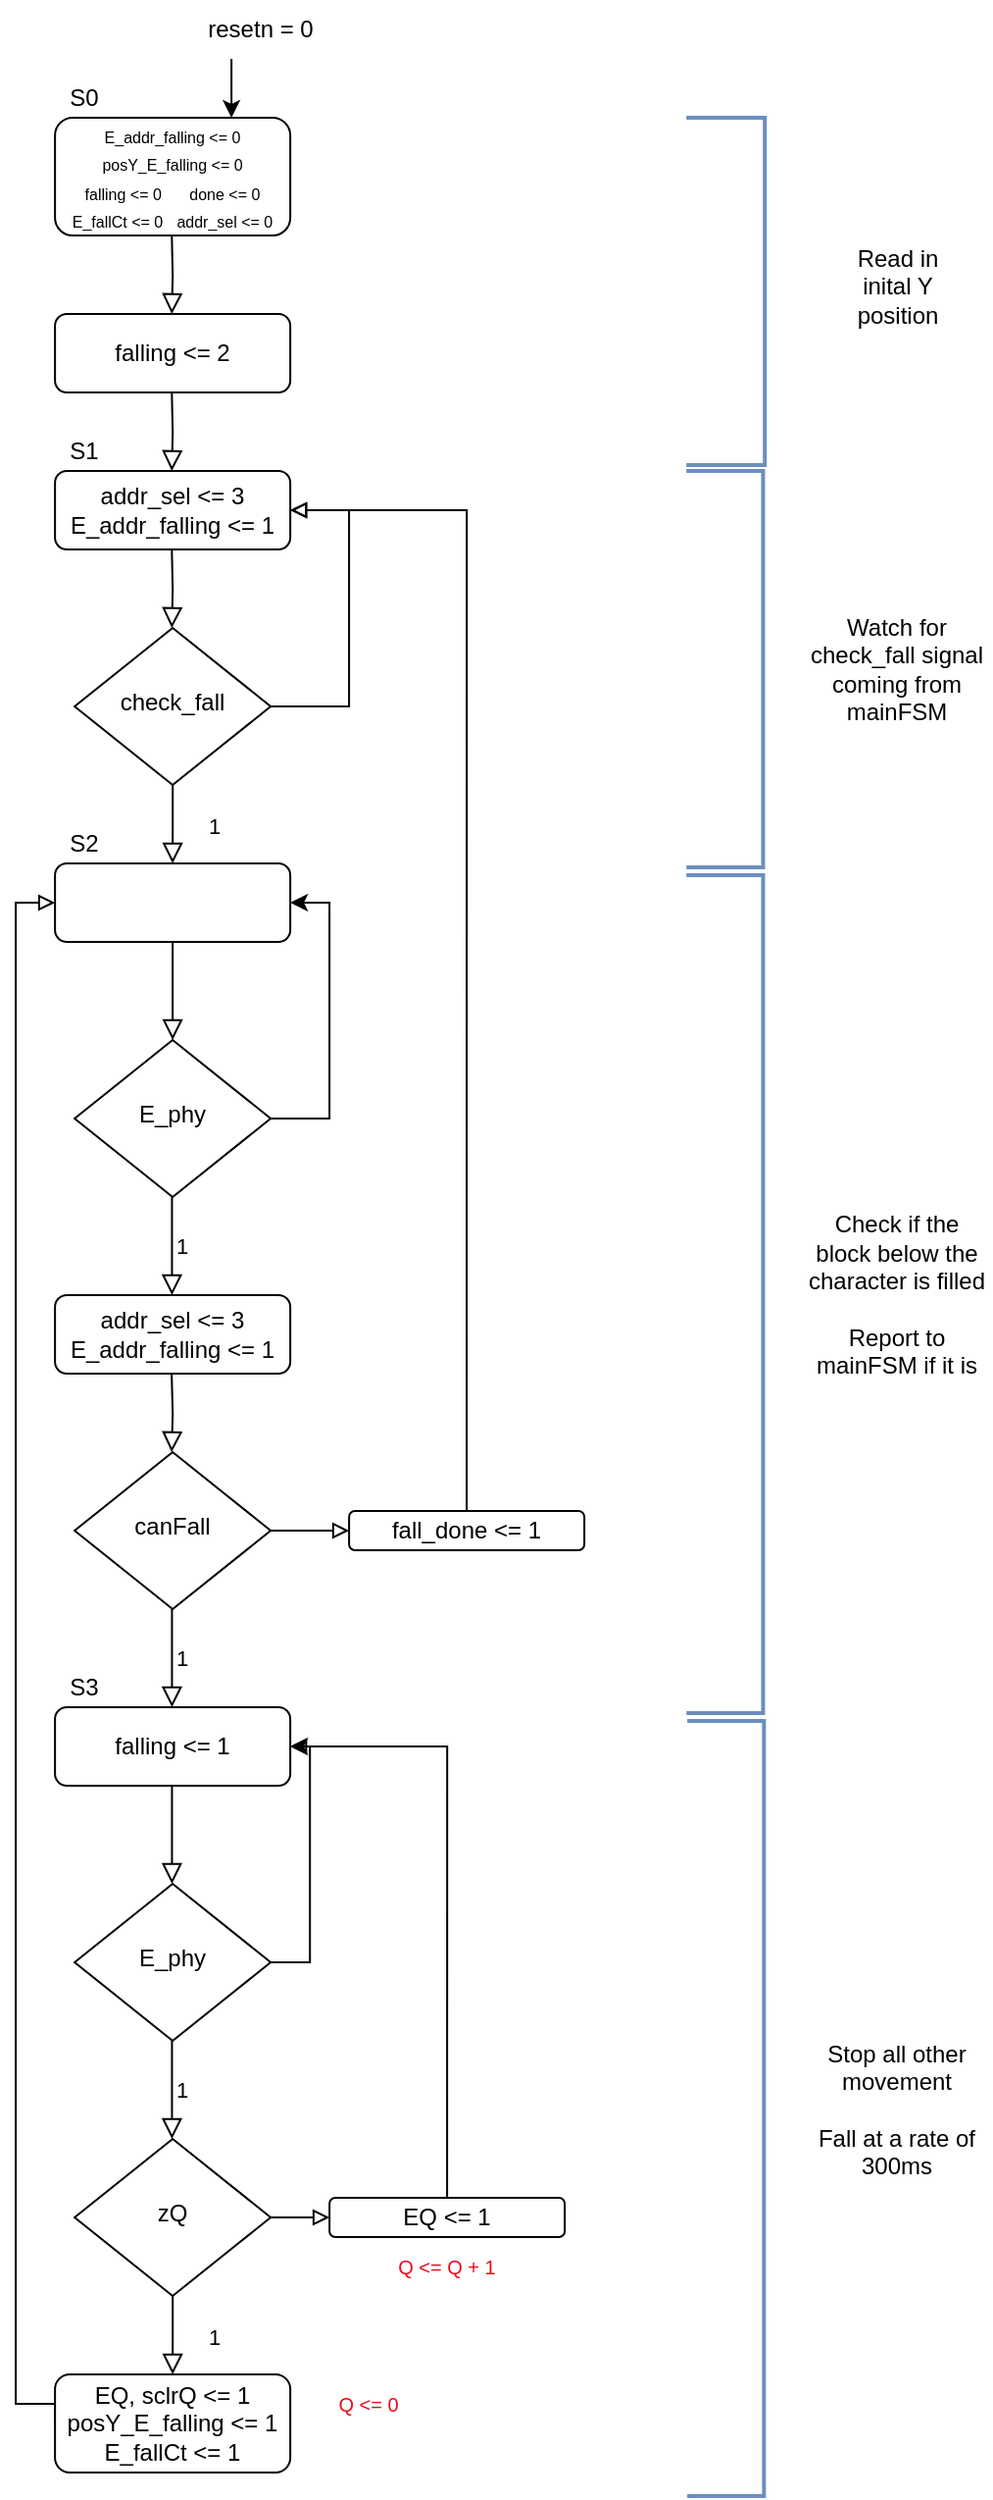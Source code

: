 <mxfile version="20.3.0" type="device"><diagram id="C5RBs43oDa-KdzZeNtuy" name="Page-1"><mxGraphModel dx="419" dy="1462" grid="0" gridSize="10" guides="1" tooltips="1" connect="1" arrows="1" fold="1" page="1" pageScale="1" pageWidth="827" pageHeight="1169" math="0" shadow="0"><root><mxCell id="WIyWlLk6GJQsqaUBKTNV-0"/><mxCell id="WIyWlLk6GJQsqaUBKTNV-1" parent="WIyWlLk6GJQsqaUBKTNV-0"/><mxCell id="9HXr9Xt4WUQ62hM6Nyb7-1" style="edgeStyle=orthogonalEdgeStyle;rounded=0;orthogonalLoop=1;jettySize=auto;html=1;exitX=0.75;exitY=0;exitDx=0;exitDy=0;endArrow=none;endFill=0;startArrow=classic;startFill=1;" parent="WIyWlLk6GJQsqaUBKTNV-1" source="WIyWlLk6GJQsqaUBKTNV-3" edge="1"><mxGeometry relative="1" as="geometry"><mxPoint x="292.06" y="47" as="targetPoint"/></mxGeometry></mxCell><mxCell id="WIyWlLk6GJQsqaUBKTNV-3" value="&lt;font style=&quot;font-size: 8px;&quot;&gt;E_addr_falling &amp;lt;= 0 posY_E_falling &amp;lt;= 0&lt;br&gt;falling &amp;lt;= 0&lt;span style=&quot;white-space: pre;&quot;&gt;&#9;&lt;/span&gt;done &amp;lt;= 0 E_fallCt &amp;lt;= 0&lt;span style=&quot;white-space: pre;&quot;&gt;&#9;&lt;/span&gt;addr_sel &amp;lt;= 0&lt;br&gt;&lt;/font&gt;" style="rounded=1;whiteSpace=wrap;html=1;fontSize=12;glass=0;strokeWidth=1;shadow=0;align=center;" parent="WIyWlLk6GJQsqaUBKTNV-1" vertex="1"><mxGeometry x="202.06" y="77" width="120" height="60" as="geometry"/></mxCell><mxCell id="WIyWlLk6GJQsqaUBKTNV-4" value="1" style="rounded=0;html=1;jettySize=auto;orthogonalLoop=1;fontSize=11;endArrow=block;endFill=0;endSize=8;strokeWidth=1;shadow=0;labelBackgroundColor=none;edgeStyle=orthogonalEdgeStyle;" parent="WIyWlLk6GJQsqaUBKTNV-1" source="WIyWlLk6GJQsqaUBKTNV-6" edge="1"><mxGeometry y="20" relative="1" as="geometry"><mxPoint as="offset"/><mxPoint x="262.06" y="457" as="targetPoint"/></mxGeometry></mxCell><mxCell id="9HXr9Xt4WUQ62hM6Nyb7-5" style="edgeStyle=orthogonalEdgeStyle;rounded=0;orthogonalLoop=1;jettySize=auto;html=1;exitX=1;exitY=0.5;exitDx=0;exitDy=0;entryX=1;entryY=0.5;entryDx=0;entryDy=0;startArrow=none;startFill=0;endArrow=block;endFill=0;" parent="WIyWlLk6GJQsqaUBKTNV-1" source="WIyWlLk6GJQsqaUBKTNV-6" target="hmI1OQFpGb-NPIoAban4-3" edge="1"><mxGeometry relative="1" as="geometry"><Array as="points"><mxPoint x="352.06" y="377"/><mxPoint x="352.06" y="277"/></Array></mxGeometry></mxCell><mxCell id="WIyWlLk6GJQsqaUBKTNV-6" value="check_fall" style="rhombus;whiteSpace=wrap;html=1;shadow=0;fontFamily=Helvetica;fontSize=12;align=center;strokeWidth=1;spacing=6;spacingTop=-4;" parent="WIyWlLk6GJQsqaUBKTNV-1" vertex="1"><mxGeometry x="212.06" y="337" width="100" height="80" as="geometry"/></mxCell><mxCell id="9HXr9Xt4WUQ62hM6Nyb7-0" value="S0" style="text;html=1;strokeColor=none;fillColor=none;align=center;verticalAlign=middle;whiteSpace=wrap;rounded=0;" parent="WIyWlLk6GJQsqaUBKTNV-1" vertex="1"><mxGeometry x="202.06" y="57" width="30" height="20" as="geometry"/></mxCell><mxCell id="9HXr9Xt4WUQ62hM6Nyb7-2" value="resetn = 0" style="text;html=1;strokeColor=none;fillColor=none;align=center;verticalAlign=middle;whiteSpace=wrap;rounded=0;" parent="WIyWlLk6GJQsqaUBKTNV-1" vertex="1"><mxGeometry x="272.06" y="17" width="70" height="30" as="geometry"/></mxCell><mxCell id="9HXr9Xt4WUQ62hM6Nyb7-3" value="" style="rounded=1;whiteSpace=wrap;html=1;fontSize=12;glass=0;strokeWidth=1;shadow=0;" parent="WIyWlLk6GJQsqaUBKTNV-1" vertex="1"><mxGeometry x="202.06" y="457" width="120" height="40" as="geometry"/></mxCell><mxCell id="9HXr9Xt4WUQ62hM6Nyb7-4" value="S2" style="text;html=1;strokeColor=none;fillColor=none;align=center;verticalAlign=middle;whiteSpace=wrap;rounded=0;" parent="WIyWlLk6GJQsqaUBKTNV-1" vertex="1"><mxGeometry x="202.06" y="437" width="30" height="20" as="geometry"/></mxCell><mxCell id="9HXr9Xt4WUQ62hM6Nyb7-9" value="" style="rounded=0;html=1;jettySize=auto;orthogonalLoop=1;fontSize=11;endArrow=block;endFill=0;endSize=8;strokeWidth=1;shadow=0;labelBackgroundColor=none;edgeStyle=orthogonalEdgeStyle;" parent="WIyWlLk6GJQsqaUBKTNV-1" edge="1"><mxGeometry relative="1" as="geometry"><mxPoint x="262.06" y="497.0" as="sourcePoint"/><mxPoint x="262.06" y="547" as="targetPoint"/></mxGeometry></mxCell><mxCell id="yi1qWyh7OT3yYEMnsm-t-6" value="" style="edgeStyle=orthogonalEdgeStyle;rounded=0;orthogonalLoop=1;jettySize=auto;html=1;exitX=1;exitY=0.5;exitDx=0;exitDy=0;entryX=0;entryY=0.5;entryDx=0;entryDy=0;fontSize=8;labelPosition=center;verticalLabelPosition=top;align=center;verticalAlign=bottom;endArrow=block;endFill=0;" parent="WIyWlLk6GJQsqaUBKTNV-1" source="yi1qWyh7OT3yYEMnsm-t-2" target="yi1qWyh7OT3yYEMnsm-t-5" edge="1"><mxGeometry relative="1" as="geometry"><Array as="points"><mxPoint x="332.06" y="797"/><mxPoint x="332.06" y="797"/></Array></mxGeometry></mxCell><mxCell id="yi1qWyh7OT3yYEMnsm-t-2" value="canFall" style="rhombus;whiteSpace=wrap;html=1;shadow=0;fontFamily=Helvetica;fontSize=12;align=center;strokeWidth=1;spacing=6;spacingTop=-4;" parent="WIyWlLk6GJQsqaUBKTNV-1" vertex="1"><mxGeometry x="212.06" y="757" width="100" height="80" as="geometry"/></mxCell><mxCell id="yi1qWyh7OT3yYEMnsm-t-7" style="edgeStyle=orthogonalEdgeStyle;rounded=0;orthogonalLoop=1;jettySize=auto;html=1;exitX=0.5;exitY=0;exitDx=0;exitDy=0;entryX=1;entryY=0.5;entryDx=0;entryDy=0;fontSize=8;endArrow=block;endFill=0;" parent="WIyWlLk6GJQsqaUBKTNV-1" source="yi1qWyh7OT3yYEMnsm-t-5" target="hmI1OQFpGb-NPIoAban4-3" edge="1"><mxGeometry relative="1" as="geometry"><Array as="points"><mxPoint x="412.06" y="277"/></Array></mxGeometry></mxCell><mxCell id="yi1qWyh7OT3yYEMnsm-t-5" value="fall_done &amp;lt;= 1" style="rounded=1;whiteSpace=wrap;html=1;fontSize=12;glass=0;strokeWidth=1;shadow=0;" parent="WIyWlLk6GJQsqaUBKTNV-1" vertex="1"><mxGeometry x="352.06" y="787" width="120" height="20" as="geometry"/></mxCell><mxCell id="yi1qWyh7OT3yYEMnsm-t-9" value="1" style="rounded=0;html=1;jettySize=auto;orthogonalLoop=1;fontSize=11;endArrow=block;endFill=0;endSize=8;strokeWidth=1;shadow=0;labelBackgroundColor=none;edgeStyle=orthogonalEdgeStyle;labelPosition=right;verticalLabelPosition=middle;align=left;verticalAlign=middle;" parent="WIyWlLk6GJQsqaUBKTNV-1" edge="1"><mxGeometry relative="1" as="geometry"><mxPoint x="261.72" y="837" as="sourcePoint"/><mxPoint x="261.72" y="887" as="targetPoint"/></mxGeometry></mxCell><mxCell id="yi1qWyh7OT3yYEMnsm-t-11" value="falling &amp;lt;= 1" style="rounded=1;whiteSpace=wrap;html=1;fontSize=12;glass=0;strokeWidth=1;shadow=0;" parent="WIyWlLk6GJQsqaUBKTNV-1" vertex="1"><mxGeometry x="202.06" y="887" width="120" height="40" as="geometry"/></mxCell><mxCell id="yi1qWyh7OT3yYEMnsm-t-12" value="S3" style="text;html=1;strokeColor=none;fillColor=none;align=center;verticalAlign=middle;whiteSpace=wrap;rounded=0;" parent="WIyWlLk6GJQsqaUBKTNV-1" vertex="1"><mxGeometry x="202.06" y="867" width="30" height="20" as="geometry"/></mxCell><mxCell id="yi1qWyh7OT3yYEMnsm-t-13" value="1" style="rounded=0;html=1;jettySize=auto;orthogonalLoop=1;fontSize=11;endArrow=block;endFill=0;endSize=8;strokeWidth=1;shadow=0;labelBackgroundColor=none;edgeStyle=orthogonalEdgeStyle;" parent="WIyWlLk6GJQsqaUBKTNV-1" source="yi1qWyh7OT3yYEMnsm-t-14" edge="1"><mxGeometry y="20" relative="1" as="geometry"><mxPoint as="offset"/><mxPoint x="262.06" y="1227" as="targetPoint"/></mxGeometry></mxCell><mxCell id="yi1qWyh7OT3yYEMnsm-t-14" value="zQ" style="rhombus;whiteSpace=wrap;html=1;shadow=0;fontFamily=Helvetica;fontSize=12;align=center;strokeWidth=1;spacing=6;spacingTop=-4;" parent="WIyWlLk6GJQsqaUBKTNV-1" vertex="1"><mxGeometry x="212.06" y="1107" width="100" height="80" as="geometry"/></mxCell><mxCell id="yi1qWyh7OT3yYEMnsm-t-15" value="" style="rounded=0;html=1;jettySize=auto;orthogonalLoop=1;fontSize=11;endArrow=block;endFill=0;endSize=8;strokeWidth=1;shadow=0;labelBackgroundColor=none;edgeStyle=orthogonalEdgeStyle;" parent="WIyWlLk6GJQsqaUBKTNV-1" edge="1"><mxGeometry relative="1" as="geometry"><mxPoint x="261.72" y="927" as="sourcePoint"/><mxPoint x="261.72" y="977" as="targetPoint"/></mxGeometry></mxCell><mxCell id="yi1qWyh7OT3yYEMnsm-t-17" value="" style="edgeStyle=orthogonalEdgeStyle;rounded=0;orthogonalLoop=1;jettySize=auto;html=1;exitX=1;exitY=0.5;exitDx=0;exitDy=0;entryX=0;entryY=0.5;entryDx=0;entryDy=0;fontSize=8;labelPosition=center;verticalLabelPosition=top;align=center;verticalAlign=bottom;endArrow=block;endFill=0;" parent="WIyWlLk6GJQsqaUBKTNV-1" target="yi1qWyh7OT3yYEMnsm-t-18" edge="1"><mxGeometry relative="1" as="geometry"><mxPoint x="312.06" y="1147" as="sourcePoint"/><Array as="points"><mxPoint x="332.06" y="1147"/><mxPoint x="332.06" y="1147"/></Array></mxGeometry></mxCell><mxCell id="yi1qWyh7OT3yYEMnsm-t-19" style="edgeStyle=orthogonalEdgeStyle;rounded=0;orthogonalLoop=1;jettySize=auto;html=1;exitX=0.5;exitY=0;exitDx=0;exitDy=0;entryX=1;entryY=0.5;entryDx=0;entryDy=0;fontSize=12;endArrow=block;endFill=0;" parent="WIyWlLk6GJQsqaUBKTNV-1" source="yi1qWyh7OT3yYEMnsm-t-18" target="yi1qWyh7OT3yYEMnsm-t-11" edge="1"><mxGeometry relative="1" as="geometry"/></mxCell><mxCell id="yi1qWyh7OT3yYEMnsm-t-18" value="EQ &amp;lt;= 1" style="rounded=1;whiteSpace=wrap;html=1;fontSize=12;glass=0;strokeWidth=1;shadow=0;" parent="WIyWlLk6GJQsqaUBKTNV-1" vertex="1"><mxGeometry x="342.06" y="1137" width="120" height="20" as="geometry"/></mxCell><mxCell id="yi1qWyh7OT3yYEMnsm-t-23" style="edgeStyle=orthogonalEdgeStyle;rounded=0;orthogonalLoop=1;jettySize=auto;html=1;exitX=0;exitY=0.5;exitDx=0;exitDy=0;entryX=0;entryY=0.5;entryDx=0;entryDy=0;fontSize=8;endArrow=block;endFill=0;" parent="WIyWlLk6GJQsqaUBKTNV-1" source="yi1qWyh7OT3yYEMnsm-t-20" target="9HXr9Xt4WUQ62hM6Nyb7-3" edge="1"><mxGeometry relative="1" as="geometry"><Array as="points"><mxPoint x="202.06" y="1242"/><mxPoint x="182.06" y="1242"/><mxPoint x="182.06" y="477"/></Array></mxGeometry></mxCell><mxCell id="yi1qWyh7OT3yYEMnsm-t-20" value="EQ, sclrQ &amp;lt;= 1&lt;br&gt;posY_E_falling &amp;lt;= 1&lt;br&gt;E_fallCt &amp;lt;= 1" style="rounded=1;whiteSpace=wrap;html=1;fontSize=12;glass=0;strokeWidth=1;shadow=0;" parent="WIyWlLk6GJQsqaUBKTNV-1" vertex="1"><mxGeometry x="202.06" y="1227" width="120" height="50" as="geometry"/></mxCell><mxCell id="yi1qWyh7OT3yYEMnsm-t-24" value="&lt;font style=&quot;font-size: 10px;&quot; color=&quot;#f00717&quot;&gt;Q &amp;lt;= Q + 1&lt;/font&gt;" style="text;html=1;strokeColor=none;fillColor=none;align=center;verticalAlign=middle;whiteSpace=wrap;rounded=0;fontSize=8;" parent="WIyWlLk6GJQsqaUBKTNV-1" vertex="1"><mxGeometry x="372.06" y="1157" width="60" height="30" as="geometry"/></mxCell><mxCell id="yi1qWyh7OT3yYEMnsm-t-25" value="&lt;font style=&quot;font-size: 10px;&quot; color=&quot;#f00717&quot;&gt;Q &amp;lt;= 0&lt;br&gt;&lt;/font&gt;" style="text;html=1;strokeColor=none;fillColor=none;align=center;verticalAlign=middle;whiteSpace=wrap;rounded=0;fontSize=8;" parent="WIyWlLk6GJQsqaUBKTNV-1" vertex="1"><mxGeometry x="332.06" y="1227" width="60" height="30" as="geometry"/></mxCell><mxCell id="-hiQbRJQ_reEXnBPfR0p-1" style="edgeStyle=orthogonalEdgeStyle;rounded=0;orthogonalLoop=1;jettySize=auto;html=1;exitX=1;exitY=0.5;exitDx=0;exitDy=0;entryX=1;entryY=0.5;entryDx=0;entryDy=0;" parent="WIyWlLk6GJQsqaUBKTNV-1" source="-hiQbRJQ_reEXnBPfR0p-0" target="yi1qWyh7OT3yYEMnsm-t-11" edge="1"><mxGeometry relative="1" as="geometry"/></mxCell><mxCell id="-hiQbRJQ_reEXnBPfR0p-0" value="E_phy" style="rhombus;whiteSpace=wrap;html=1;shadow=0;fontFamily=Helvetica;fontSize=12;align=center;strokeWidth=1;spacing=6;spacingTop=-4;" parent="WIyWlLk6GJQsqaUBKTNV-1" vertex="1"><mxGeometry x="212.06" y="977" width="100" height="80" as="geometry"/></mxCell><mxCell id="-hiQbRJQ_reEXnBPfR0p-2" value="1" style="rounded=0;html=1;jettySize=auto;orthogonalLoop=1;fontSize=11;endArrow=block;endFill=0;endSize=8;strokeWidth=1;shadow=0;labelBackgroundColor=none;edgeStyle=orthogonalEdgeStyle;labelPosition=right;verticalLabelPosition=middle;align=left;verticalAlign=middle;" parent="WIyWlLk6GJQsqaUBKTNV-1" edge="1"><mxGeometry relative="1" as="geometry"><mxPoint x="261.72" y="1057" as="sourcePoint"/><mxPoint x="261.72" y="1107" as="targetPoint"/></mxGeometry></mxCell><mxCell id="hmI1OQFpGb-NPIoAban4-0" value="falling &amp;lt;= 2" style="rounded=1;whiteSpace=wrap;html=1;fontSize=12;glass=0;strokeWidth=1;shadow=0;" parent="WIyWlLk6GJQsqaUBKTNV-1" vertex="1"><mxGeometry x="202.06" y="177" width="120" height="40" as="geometry"/></mxCell><mxCell id="hmI1OQFpGb-NPIoAban4-1" value="" style="rounded=0;html=1;jettySize=auto;orthogonalLoop=1;fontSize=11;endArrow=block;endFill=0;endSize=8;strokeWidth=1;shadow=0;labelBackgroundColor=none;edgeStyle=orthogonalEdgeStyle;" parent="WIyWlLk6GJQsqaUBKTNV-1" edge="1"><mxGeometry y="20" relative="1" as="geometry"><mxPoint as="offset"/><mxPoint x="261.64" y="257" as="targetPoint"/><mxPoint x="261.64" y="217" as="sourcePoint"/></mxGeometry></mxCell><mxCell id="hmI1OQFpGb-NPIoAban4-2" value="" style="rounded=0;html=1;jettySize=auto;orthogonalLoop=1;fontSize=11;endArrow=block;endFill=0;endSize=8;strokeWidth=1;shadow=0;labelBackgroundColor=none;edgeStyle=orthogonalEdgeStyle;" parent="WIyWlLk6GJQsqaUBKTNV-1" edge="1"><mxGeometry y="20" relative="1" as="geometry"><mxPoint as="offset"/><mxPoint x="261.64" y="177" as="targetPoint"/><mxPoint x="261.64" y="137" as="sourcePoint"/></mxGeometry></mxCell><mxCell id="hmI1OQFpGb-NPIoAban4-3" value="addr_sel &amp;lt;= 3&lt;br&gt;E_addr_falling &amp;lt;= 1" style="rounded=1;whiteSpace=wrap;html=1;fontSize=12;glass=0;strokeWidth=1;shadow=0;" parent="WIyWlLk6GJQsqaUBKTNV-1" vertex="1"><mxGeometry x="202.06" y="257" width="120" height="40" as="geometry"/></mxCell><mxCell id="hmI1OQFpGb-NPIoAban4-4" value="" style="rounded=0;html=1;jettySize=auto;orthogonalLoop=1;fontSize=11;endArrow=block;endFill=0;endSize=8;strokeWidth=1;shadow=0;labelBackgroundColor=none;edgeStyle=orthogonalEdgeStyle;" parent="WIyWlLk6GJQsqaUBKTNV-1" edge="1"><mxGeometry y="20" relative="1" as="geometry"><mxPoint as="offset"/><mxPoint x="261.64" y="337" as="targetPoint"/><mxPoint x="261.64" y="297" as="sourcePoint"/></mxGeometry></mxCell><mxCell id="hmI1OQFpGb-NPIoAban4-5" value="S1" style="text;html=1;strokeColor=none;fillColor=none;align=center;verticalAlign=middle;whiteSpace=wrap;rounded=0;" parent="WIyWlLk6GJQsqaUBKTNV-1" vertex="1"><mxGeometry x="202.06" y="237" width="30" height="20" as="geometry"/></mxCell><mxCell id="hmI1OQFpGb-NPIoAban4-10" style="edgeStyle=orthogonalEdgeStyle;rounded=0;orthogonalLoop=1;jettySize=auto;html=1;exitX=1;exitY=0.5;exitDx=0;exitDy=0;entryX=1;entryY=0.5;entryDx=0;entryDy=0;" parent="WIyWlLk6GJQsqaUBKTNV-1" source="hmI1OQFpGb-NPIoAban4-6" target="9HXr9Xt4WUQ62hM6Nyb7-3" edge="1"><mxGeometry relative="1" as="geometry"><Array as="points"><mxPoint x="342.06" y="587"/><mxPoint x="342.06" y="477"/></Array></mxGeometry></mxCell><mxCell id="hmI1OQFpGb-NPIoAban4-6" value="E_phy" style="rhombus;whiteSpace=wrap;html=1;shadow=0;fontFamily=Helvetica;fontSize=12;align=center;strokeWidth=1;spacing=6;spacingTop=-4;" parent="WIyWlLk6GJQsqaUBKTNV-1" vertex="1"><mxGeometry x="212.06" y="547" width="100" height="80" as="geometry"/></mxCell><mxCell id="hmI1OQFpGb-NPIoAban4-7" value="1" style="rounded=0;html=1;jettySize=auto;orthogonalLoop=1;fontSize=11;endArrow=block;endFill=0;endSize=8;strokeWidth=1;shadow=0;labelBackgroundColor=none;edgeStyle=orthogonalEdgeStyle;labelPosition=right;verticalLabelPosition=middle;align=left;verticalAlign=middle;" parent="WIyWlLk6GJQsqaUBKTNV-1" edge="1"><mxGeometry relative="1" as="geometry"><mxPoint x="261.72" y="627" as="sourcePoint"/><mxPoint x="261.72" y="677" as="targetPoint"/></mxGeometry></mxCell><mxCell id="hmI1OQFpGb-NPIoAban4-8" value="addr_sel &amp;lt;= 3&lt;br&gt;E_addr_falling &amp;lt;= 1" style="rounded=1;whiteSpace=wrap;html=1;fontSize=12;glass=0;strokeWidth=1;shadow=0;" parent="WIyWlLk6GJQsqaUBKTNV-1" vertex="1"><mxGeometry x="202.06" y="677" width="120" height="40" as="geometry"/></mxCell><mxCell id="hmI1OQFpGb-NPIoAban4-9" value="" style="rounded=0;html=1;jettySize=auto;orthogonalLoop=1;fontSize=11;endArrow=block;endFill=0;endSize=8;strokeWidth=1;shadow=0;labelBackgroundColor=none;edgeStyle=orthogonalEdgeStyle;" parent="WIyWlLk6GJQsqaUBKTNV-1" edge="1"><mxGeometry y="20" relative="1" as="geometry"><mxPoint as="offset"/><mxPoint x="261.56" y="757" as="targetPoint"/><mxPoint x="261.56" y="717" as="sourcePoint"/></mxGeometry></mxCell><mxCell id="m4-l-aIWbqa0HkpPYWDn-0" value="" style="strokeWidth=2;html=1;shape=mxgraph.flowchart.annotation_1;align=left;pointerEvents=1;rotation=-180;fillColor=#dae8fc;strokeColor=#6c8ebf;" vertex="1" parent="WIyWlLk6GJQsqaUBKTNV-1"><mxGeometry x="524.12" y="77" width="40" height="177" as="geometry"/></mxCell><mxCell id="m4-l-aIWbqa0HkpPYWDn-1" value="Read in inital Y position" style="text;html=1;strokeColor=none;fillColor=none;align=center;verticalAlign=middle;whiteSpace=wrap;rounded=0;" vertex="1" parent="WIyWlLk6GJQsqaUBKTNV-1"><mxGeometry x="601.56" y="137" width="60" height="51" as="geometry"/></mxCell><mxCell id="m4-l-aIWbqa0HkpPYWDn-2" value="" style="strokeWidth=2;html=1;shape=mxgraph.flowchart.annotation_1;align=left;pointerEvents=1;rotation=-180;fillColor=#dae8fc;strokeColor=#6c8ebf;" vertex="1" parent="WIyWlLk6GJQsqaUBKTNV-1"><mxGeometry x="524.12" y="257" width="39.12" height="202" as="geometry"/></mxCell><mxCell id="m4-l-aIWbqa0HkpPYWDn-3" value="Watch for check_fall signal coming from mainFSM" style="text;html=1;strokeColor=none;fillColor=none;align=center;verticalAlign=middle;whiteSpace=wrap;rounded=0;" vertex="1" parent="WIyWlLk6GJQsqaUBKTNV-1"><mxGeometry x="584.12" y="318" width="94.88" height="80" as="geometry"/></mxCell><mxCell id="m4-l-aIWbqa0HkpPYWDn-4" value="" style="strokeWidth=2;html=1;shape=mxgraph.flowchart.annotation_1;align=left;pointerEvents=1;rotation=-180;fillColor=#dae8fc;strokeColor=#6c8ebf;" vertex="1" parent="WIyWlLk6GJQsqaUBKTNV-1"><mxGeometry x="524.12" y="463" width="39.12" height="427" as="geometry"/></mxCell><mxCell id="m4-l-aIWbqa0HkpPYWDn-5" value="Check if the block below the character is filled&lt;br&gt;&lt;br&gt;Report to mainFSM if it is" style="text;html=1;strokeColor=none;fillColor=none;align=center;verticalAlign=middle;whiteSpace=wrap;rounded=0;" vertex="1" parent="WIyWlLk6GJQsqaUBKTNV-1"><mxGeometry x="584.12" y="636.5" width="94.88" height="80" as="geometry"/></mxCell><mxCell id="m4-l-aIWbqa0HkpPYWDn-6" value="" style="strokeWidth=2;html=1;shape=mxgraph.flowchart.annotation_1;align=left;pointerEvents=1;rotation=-180;fillColor=#dae8fc;strokeColor=#6c8ebf;" vertex="1" parent="WIyWlLk6GJQsqaUBKTNV-1"><mxGeometry x="524.56" y="894" width="39.12" height="395" as="geometry"/></mxCell><mxCell id="m4-l-aIWbqa0HkpPYWDn-7" value="Stop all other movement&lt;br&gt;&lt;br&gt;Fall at a rate of 300ms" style="text;html=1;strokeColor=none;fillColor=none;align=center;verticalAlign=middle;whiteSpace=wrap;rounded=0;" vertex="1" parent="WIyWlLk6GJQsqaUBKTNV-1"><mxGeometry x="584.12" y="1051.5" width="94.88" height="80" as="geometry"/></mxCell></root></mxGraphModel></diagram></mxfile>